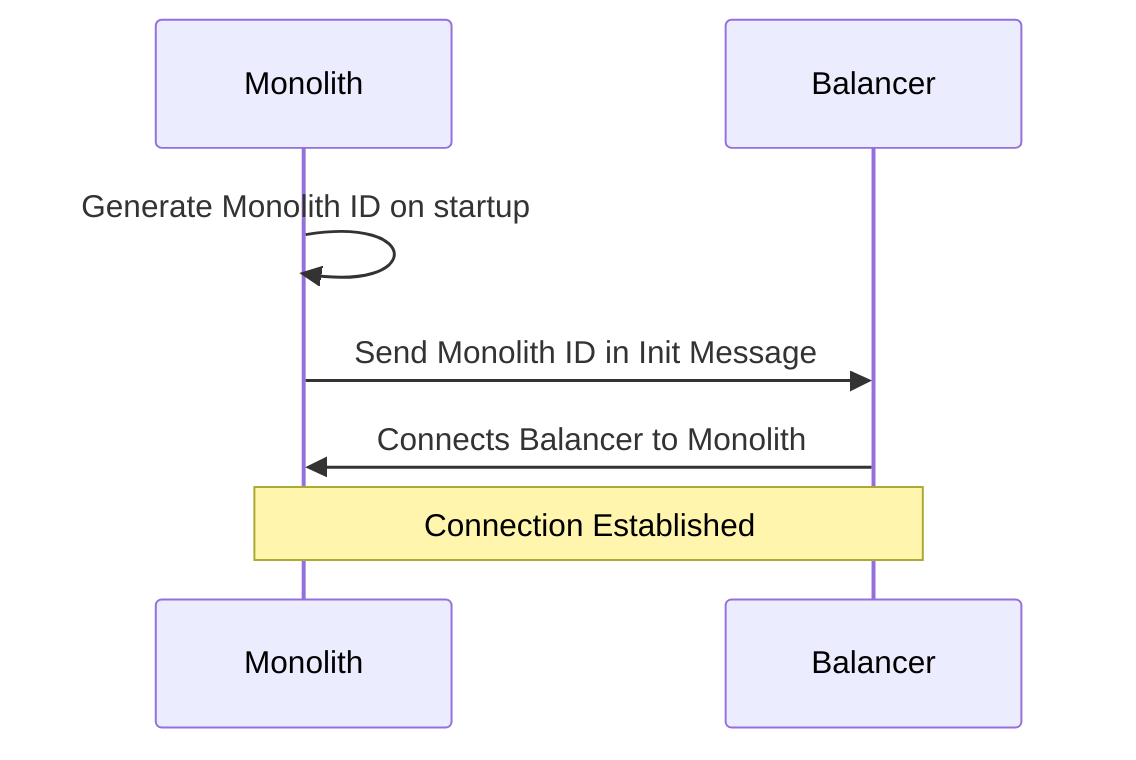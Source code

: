 sequenceDiagram
    participant Monolith
    participant Balancer

    Monolith->>Monolith: Generate Monolith ID on startup
    Monolith->>Balancer: Send Monolith ID in Init Message
    Balancer->>Monolith: Connects Balancer to Monolith
    Note over Monolith,Balancer: Connection Established